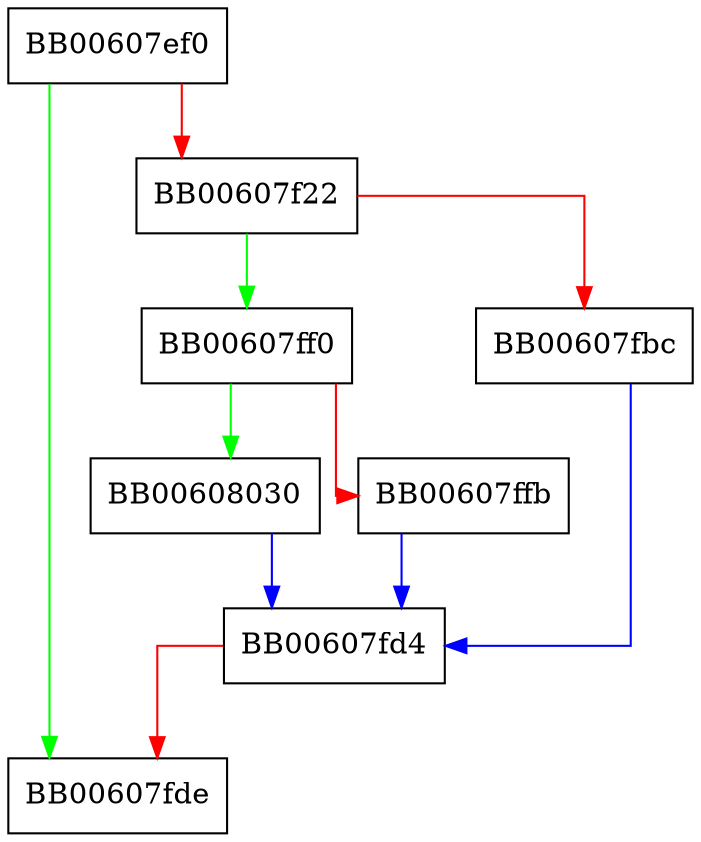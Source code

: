 digraph CRYPTO_gcm128_new {
  node [shape="box"];
  graph [splines=ortho];
  BB00607ef0 -> BB00607fde [color="green"];
  BB00607ef0 -> BB00607f22 [color="red"];
  BB00607f22 -> BB00607ff0 [color="green"];
  BB00607f22 -> BB00607fbc [color="red"];
  BB00607fbc -> BB00607fd4 [color="blue"];
  BB00607fd4 -> BB00607fde [color="red"];
  BB00607ff0 -> BB00608030 [color="green"];
  BB00607ff0 -> BB00607ffb [color="red"];
  BB00607ffb -> BB00607fd4 [color="blue"];
  BB00608030 -> BB00607fd4 [color="blue"];
}